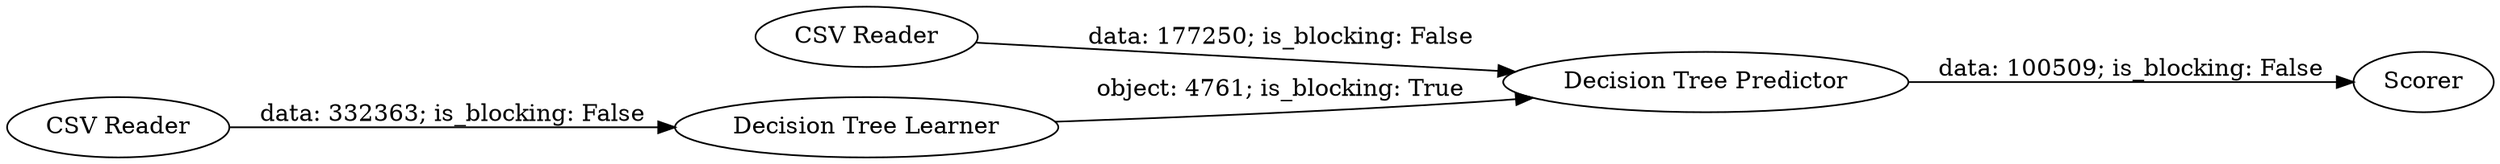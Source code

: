digraph {
	"1794551889163591380_106" [label=Scorer]
	"1794551889163591380_107" [label="Decision Tree Predictor"]
	"1794551889163591380_112" [label="CSV Reader"]
	"1794551889163591380_111" [label="CSV Reader"]
	"1794551889163591380_97" [label="Decision Tree Learner"]
	"1794551889163591380_112" -> "1794551889163591380_107" [label="data: 177250; is_blocking: False"]
	"1794551889163591380_107" -> "1794551889163591380_106" [label="data: 100509; is_blocking: False"]
	"1794551889163591380_97" -> "1794551889163591380_107" [label="object: 4761; is_blocking: True"]
	"1794551889163591380_111" -> "1794551889163591380_97" [label="data: 332363; is_blocking: False"]
	rankdir=LR
}
